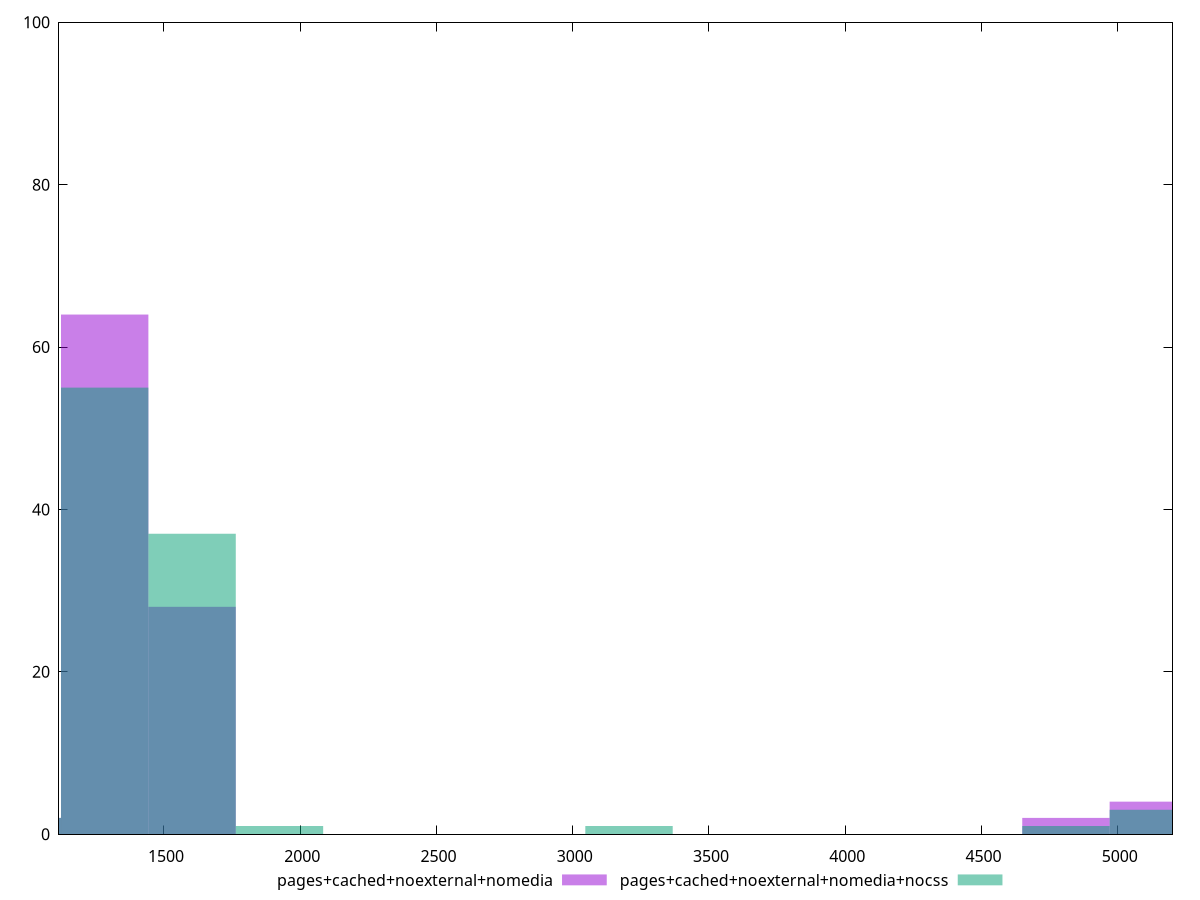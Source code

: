 reset

$pagesCachedNoexternalNomedia <<EOF
1603.3337231491762 28
1282.666978519341 64
5130.667914077364 4
4810.001169447529 2
962.0002338895058 2
EOF

$pagesCachedNoexternalNomediaNocss <<EOF
1924.0004677790116 1
1282.666978519341 55
1603.3337231491762 37
5130.667914077364 3
962.0002338895058 2
4810.001169447529 1
3206.6674462983524 1
EOF

set key outside below
set boxwidth 320.66674462983525
set xrange [1115:5201]
set yrange [0:100]
set trange [0:100]
set style fill transparent solid 0.5 noborder
set terminal svg size 640, 500 enhanced background rgb 'white'
set output "reprap/render-blocking-resources/comparison/histogram/3_vs_4.svg"

plot $pagesCachedNoexternalNomedia title "pages+cached+noexternal+nomedia" with boxes, \
     $pagesCachedNoexternalNomediaNocss title "pages+cached+noexternal+nomedia+nocss" with boxes

reset
